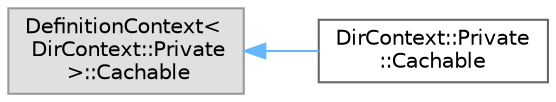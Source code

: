 digraph "Graphical Class Hierarchy"
{
 // INTERACTIVE_SVG=YES
 // LATEX_PDF_SIZE
  bgcolor="transparent";
  edge [fontname=Helvetica,fontsize=10,labelfontname=Helvetica,labelfontsize=10];
  node [fontname=Helvetica,fontsize=10,shape=box,height=0.2,width=0.4];
  rankdir="LR";
  Node0 [id="Node000000",label="DefinitionContext\<\l DirContext::Private\l \>::Cachable",height=0.2,width=0.4,color="grey60", fillcolor="#E0E0E0", style="filled"];
  Node0 -> Node1 [id="edge71_Node000000_Node000001",dir="back",color="steelblue1",style="solid"];
  Node1 [id="Node000001",label="DirContext::Private\l::Cachable",height=0.2,width=0.4,color="grey40", fillcolor="white", style="filled",URL="$d3/d0e/struct_dir_context_1_1_private_1_1_cachable.html",tooltip=" "];
}
